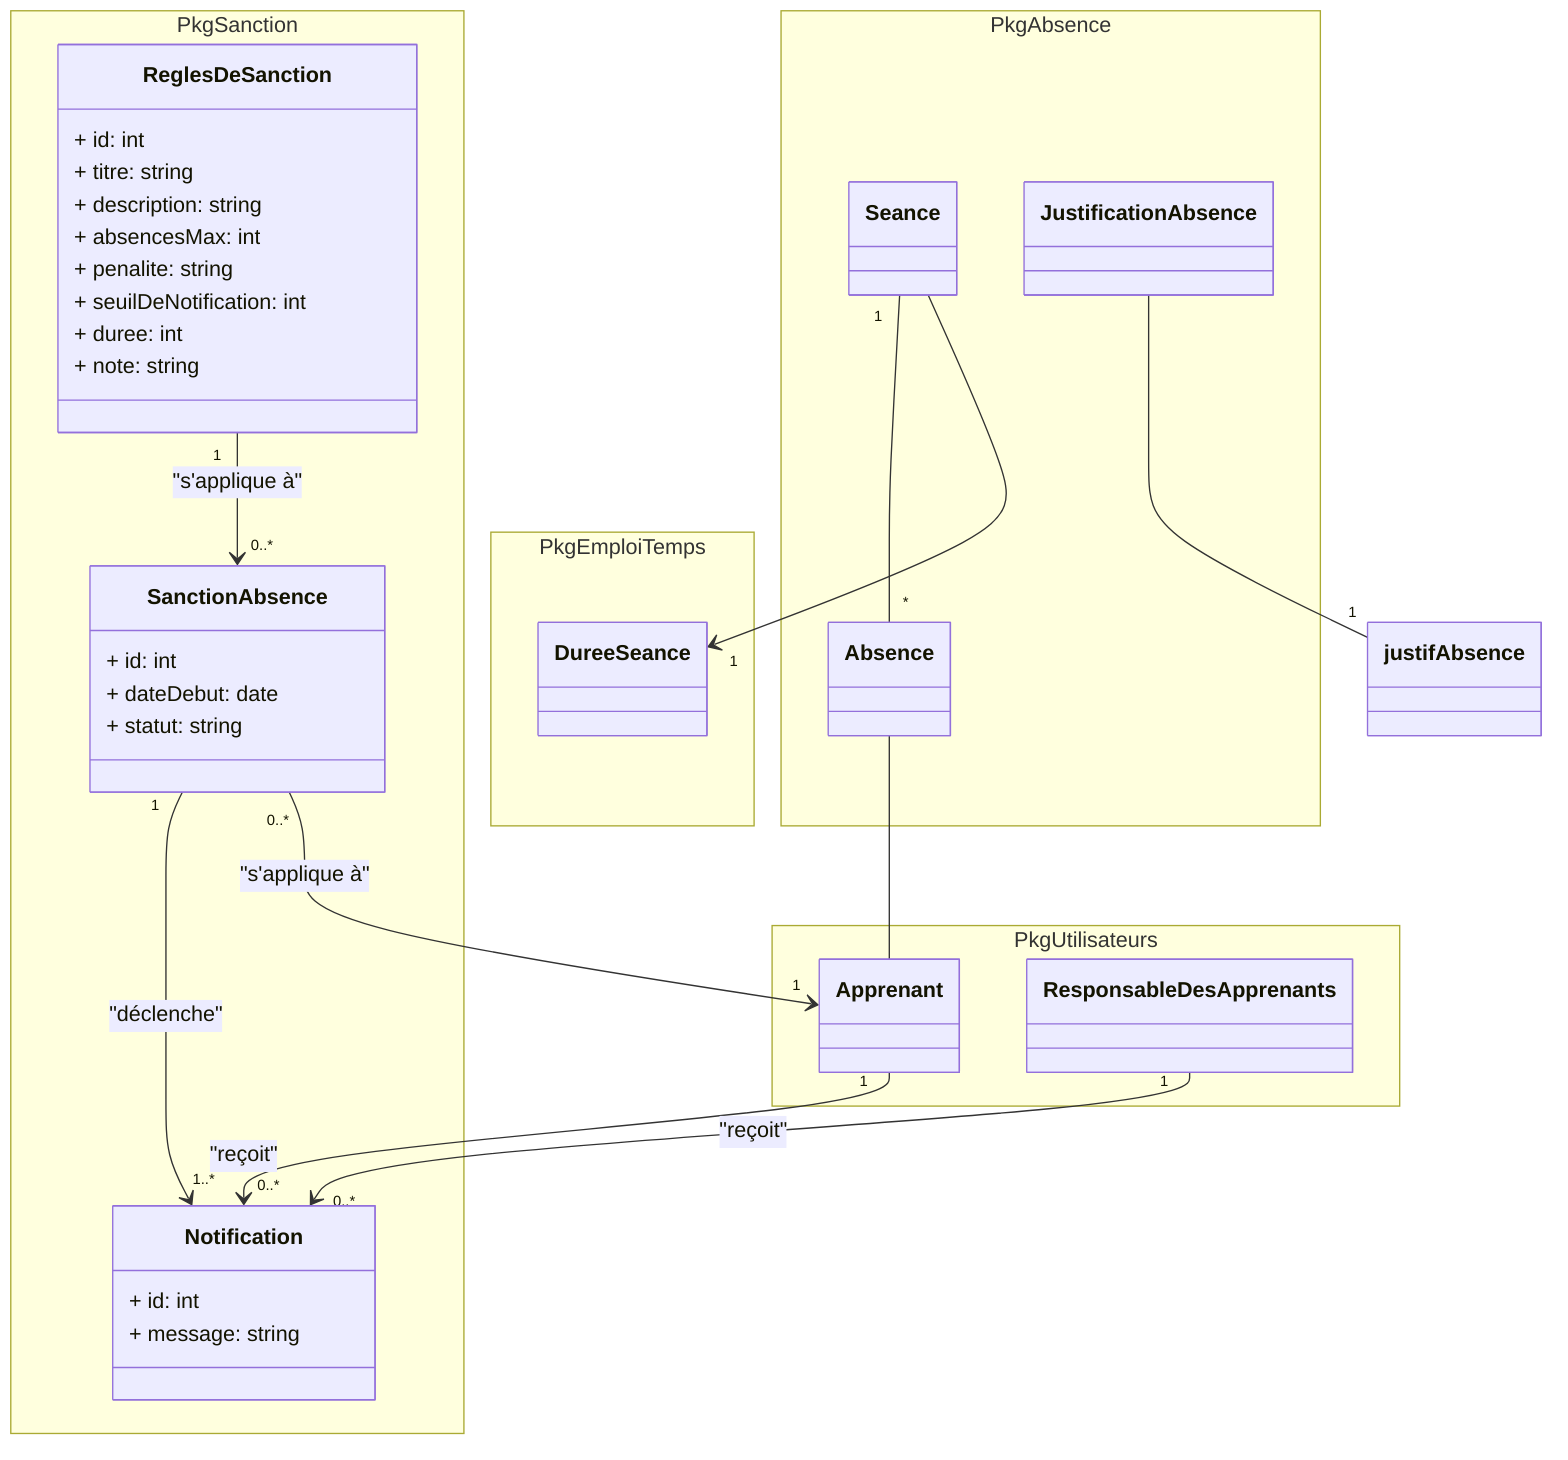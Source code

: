 classDiagram

namespace PkgSanction {
  class SanctionAbsence
  class ReglesDeSanction
  class Notification
}

class SanctionAbsence{
  + id: int
  + dateDebut: date
  + statut: string
}

class ReglesDeSanction{
  + id: int
  + titre: string
  + description: string
  + absencesMax: int
  + penalite: string
  + seuilDeNotification: int
  + duree: int
  + note: string
}

class Notification {
   + id: int
   + message: string
}

namespace PkgUtilisateurs {
class Apprenant
class ResponsableDesApprenants
}

namespace PkgAbsence {
  class Absence
  class Seance
  class JustificationAbsence
}
 
namespace PkgEmploiTemps {
  class DureeSeance
}

Absence -- Apprenant
Seance "1" -- "*" Absence
Seance  --> "1" DureeSeance

JustificationAbsence --  "1" justifAbsence

ReglesDeSanction "1" --> "0..*" SanctionAbsence : "s'applique à"
SanctionAbsence "1" --> "1..*" Notification : "déclenche"
SanctionAbsence "0..*" --> "1" Apprenant : "s'applique à"
Apprenant "1" --> "0..*" Notification : "reçoit"
ResponsableDesApprenants "1" --> "0..*" Notification : "reçoit"